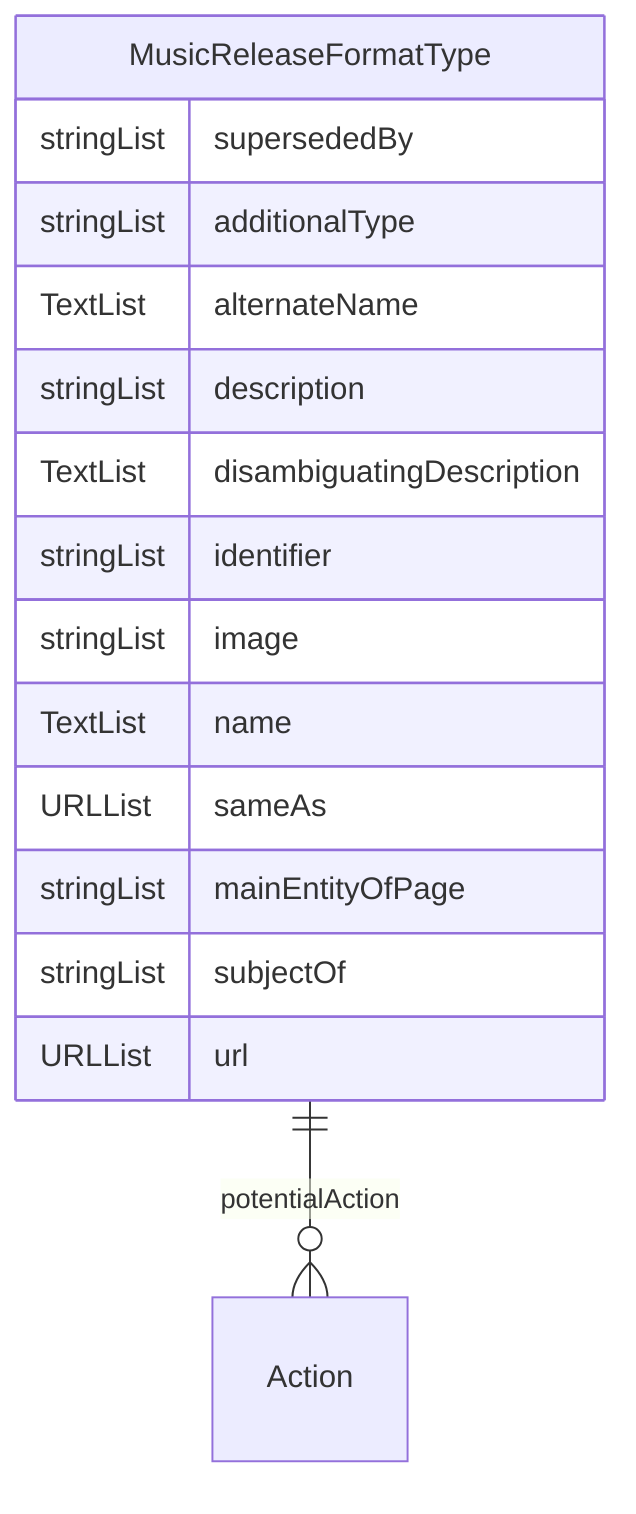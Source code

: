 erDiagram
MusicReleaseFormatType {
    stringList supersededBy  
    stringList additionalType  
    TextList alternateName  
    stringList description  
    TextList disambiguatingDescription  
    stringList identifier  
    stringList image  
    TextList name  
    URLList sameAs  
    stringList mainEntityOfPage  
    stringList subjectOf  
    URLList url  
}

MusicReleaseFormatType ||--}o Action : "potentialAction"